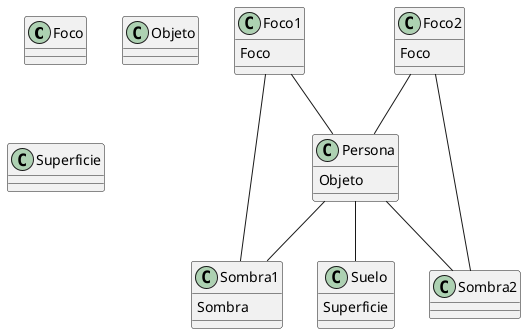 @startuml

Class Foco{
}
Class Objeto{
} 
Class Superficie{
}

Foco1 : Foco
Foco2 : Foco 
Persona : Objeto
Suelo : Superficie
Sombra1 : Sombra

Foco1 -- Persona
Foco2 -- Persona
Persona -- Sombra1
Persona -- Sombra2
Persona -- Suelo
Foco1 -- Sombra1
Foco2 -- Sombra2

@enduml